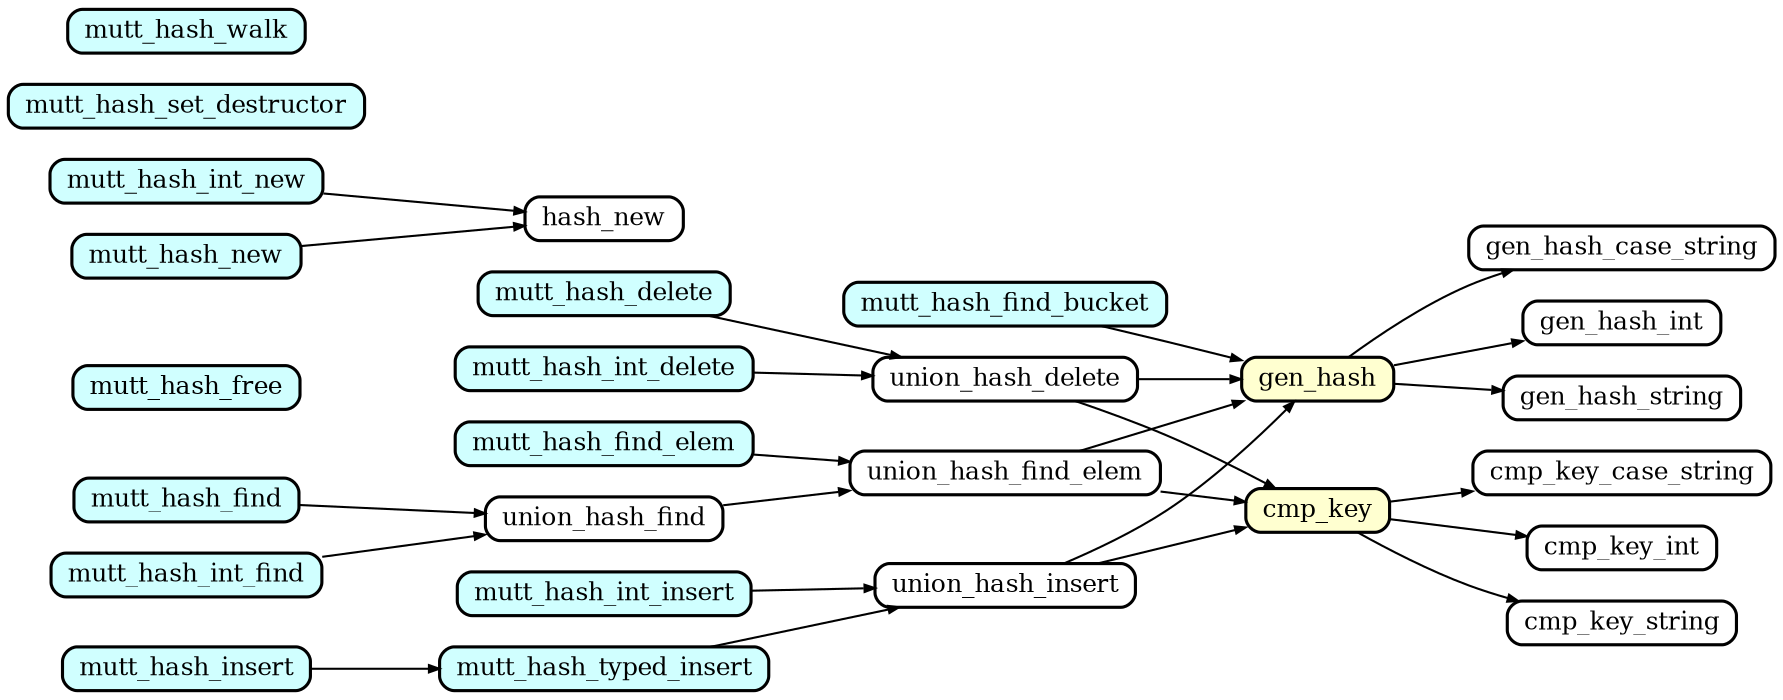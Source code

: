 digraph callgraph {
	graph [
		rankdir="LR"
		nodesep="0.2"
		ranksep="0.5"
		compound="true"
	]

	node [
		shape="Mrecord"
		fontsize="12"
		fillcolor="#ffffff"
		style="filled"
		height="0.2"
		penwidth="1.5"
		color="black"
	]

	edge [
		penwidth="1.0"
		arrowsize="0.5"
	]

	node [ fillcolor="#ffffd0" ]
	gen_hash
	cmp_key

	node [ fillcolor="#d0ffff" ]
	mutt_hash_delete
	mutt_hash_find_bucket
	mutt_hash_find
	mutt_hash_find_elem
	mutt_hash_free
	mutt_hash_insert
	mutt_hash_int_delete
	mutt_hash_int_find
	mutt_hash_int_insert
	mutt_hash_int_new
	mutt_hash_new
	mutt_hash_set_destructor
	mutt_hash_typed_insert
	mutt_hash_walk

	node [ fillcolor="#ffffff" ]
	cmp_key                -> cmp_key_case_string
	cmp_key                -> cmp_key_int
	cmp_key                -> cmp_key_string
	gen_hash               -> gen_hash_case_string
	gen_hash               -> gen_hash_int
	gen_hash               -> gen_hash_string
	mutt_hash_delete       -> union_hash_delete
	mutt_hash_find         -> union_hash_find
	mutt_hash_find_bucket  -> gen_hash
	mutt_hash_find_elem    -> union_hash_find_elem
	mutt_hash_insert       -> mutt_hash_typed_insert
	mutt_hash_int_delete   -> union_hash_delete
	mutt_hash_int_find     -> union_hash_find
	mutt_hash_int_insert   -> union_hash_insert
	mutt_hash_int_new      -> hash_new
	mutt_hash_new          -> hash_new
	mutt_hash_typed_insert -> union_hash_insert
	union_hash_delete      -> cmp_key
	union_hash_delete      -> gen_hash
	union_hash_find        -> union_hash_find_elem
	union_hash_find_elem   -> cmp_key
	union_hash_find_elem   -> gen_hash
	union_hash_insert      -> cmp_key
	union_hash_insert      -> gen_hash

}


